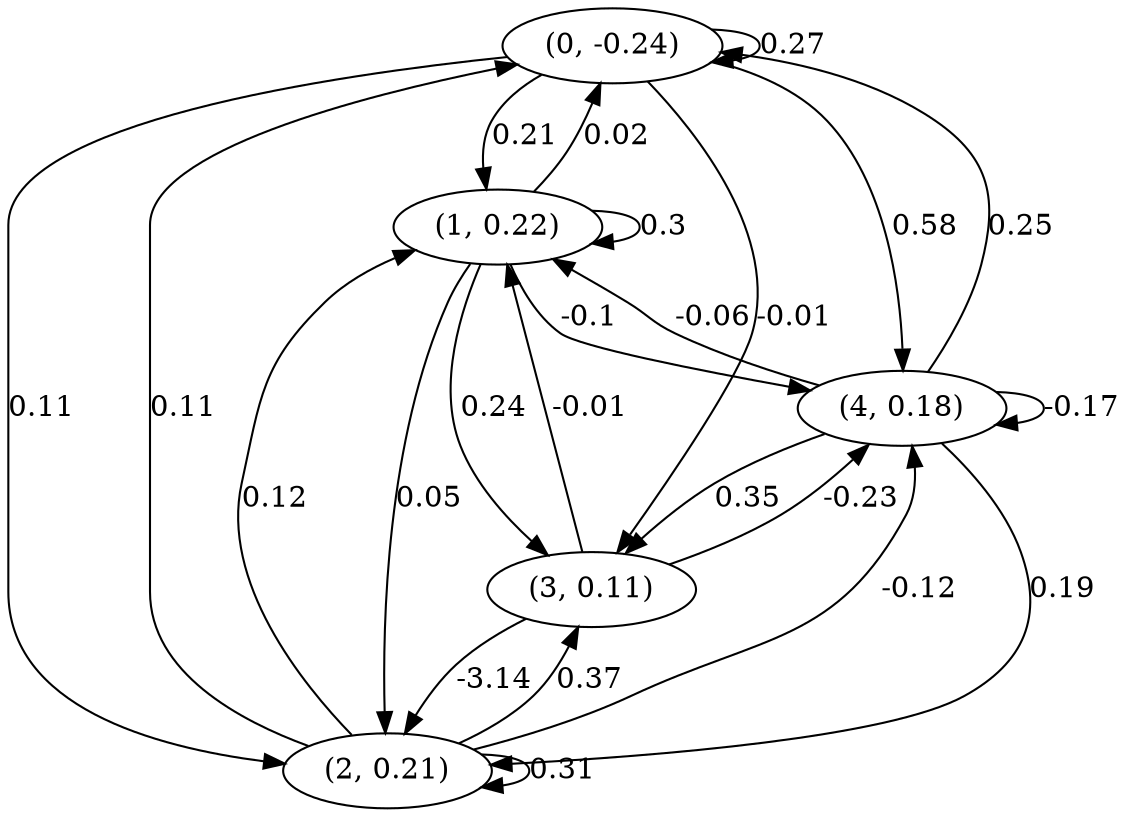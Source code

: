 digraph {
    0 [ label = "(0, -0.24)" ]
    1 [ label = "(1, 0.22)" ]
    2 [ label = "(2, 0.21)" ]
    3 [ label = "(3, 0.11)" ]
    4 [ label = "(4, 0.18)" ]
    0 -> 0 [ label = "0.27" ]
    1 -> 1 [ label = "0.3" ]
    2 -> 2 [ label = "0.31" ]
    4 -> 4 [ label = "-0.17" ]
    1 -> 0 [ label = "0.02" ]
    2 -> 0 [ label = "0.11" ]
    4 -> 0 [ label = "0.25" ]
    0 -> 1 [ label = "0.21" ]
    2 -> 1 [ label = "0.12" ]
    3 -> 1 [ label = "-0.01" ]
    4 -> 1 [ label = "-0.06" ]
    0 -> 2 [ label = "0.11" ]
    1 -> 2 [ label = "0.05" ]
    3 -> 2 [ label = "-3.14" ]
    4 -> 2 [ label = "0.19" ]
    0 -> 3 [ label = "-0.01" ]
    1 -> 3 [ label = "0.24" ]
    2 -> 3 [ label = "0.37" ]
    4 -> 3 [ label = "0.35" ]
    0 -> 4 [ label = "0.58" ]
    1 -> 4 [ label = "-0.1" ]
    2 -> 4 [ label = "-0.12" ]
    3 -> 4 [ label = "-0.23" ]
}


